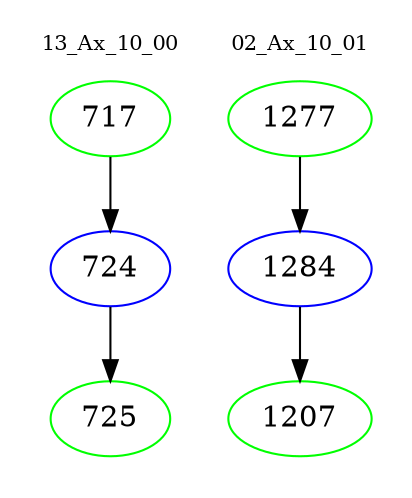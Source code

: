 digraph{
subgraph cluster_0 {
color = white
label = "13_Ax_10_00";
fontsize=10;
T0_717 [label="717", color="green"]
T0_717 -> T0_724 [color="black"]
T0_724 [label="724", color="blue"]
T0_724 -> T0_725 [color="black"]
T0_725 [label="725", color="green"]
}
subgraph cluster_1 {
color = white
label = "02_Ax_10_01";
fontsize=10;
T1_1277 [label="1277", color="green"]
T1_1277 -> T1_1284 [color="black"]
T1_1284 [label="1284", color="blue"]
T1_1284 -> T1_1207 [color="black"]
T1_1207 [label="1207", color="green"]
}
}
